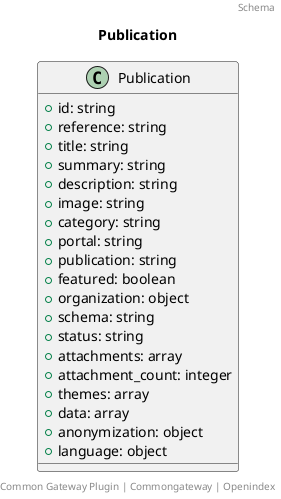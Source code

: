 @startuml
title: Publication
footer: Common Gateway Plugin | Commongateway | Openindex 
header: Schema

class Publication {
  + id: string
  + reference: string
  + title: string
  + summary: string
  + description: string
  + image: string
  + category: string
  + portal: string
  + publication: string
  + featured: boolean
  + organization: object
  + schema: string
  + status: string
  + attachments: array
  + attachment_count: integer
  + themes: array
  + data: array
  + anonymization: object
  + language: object
}
@enduml
